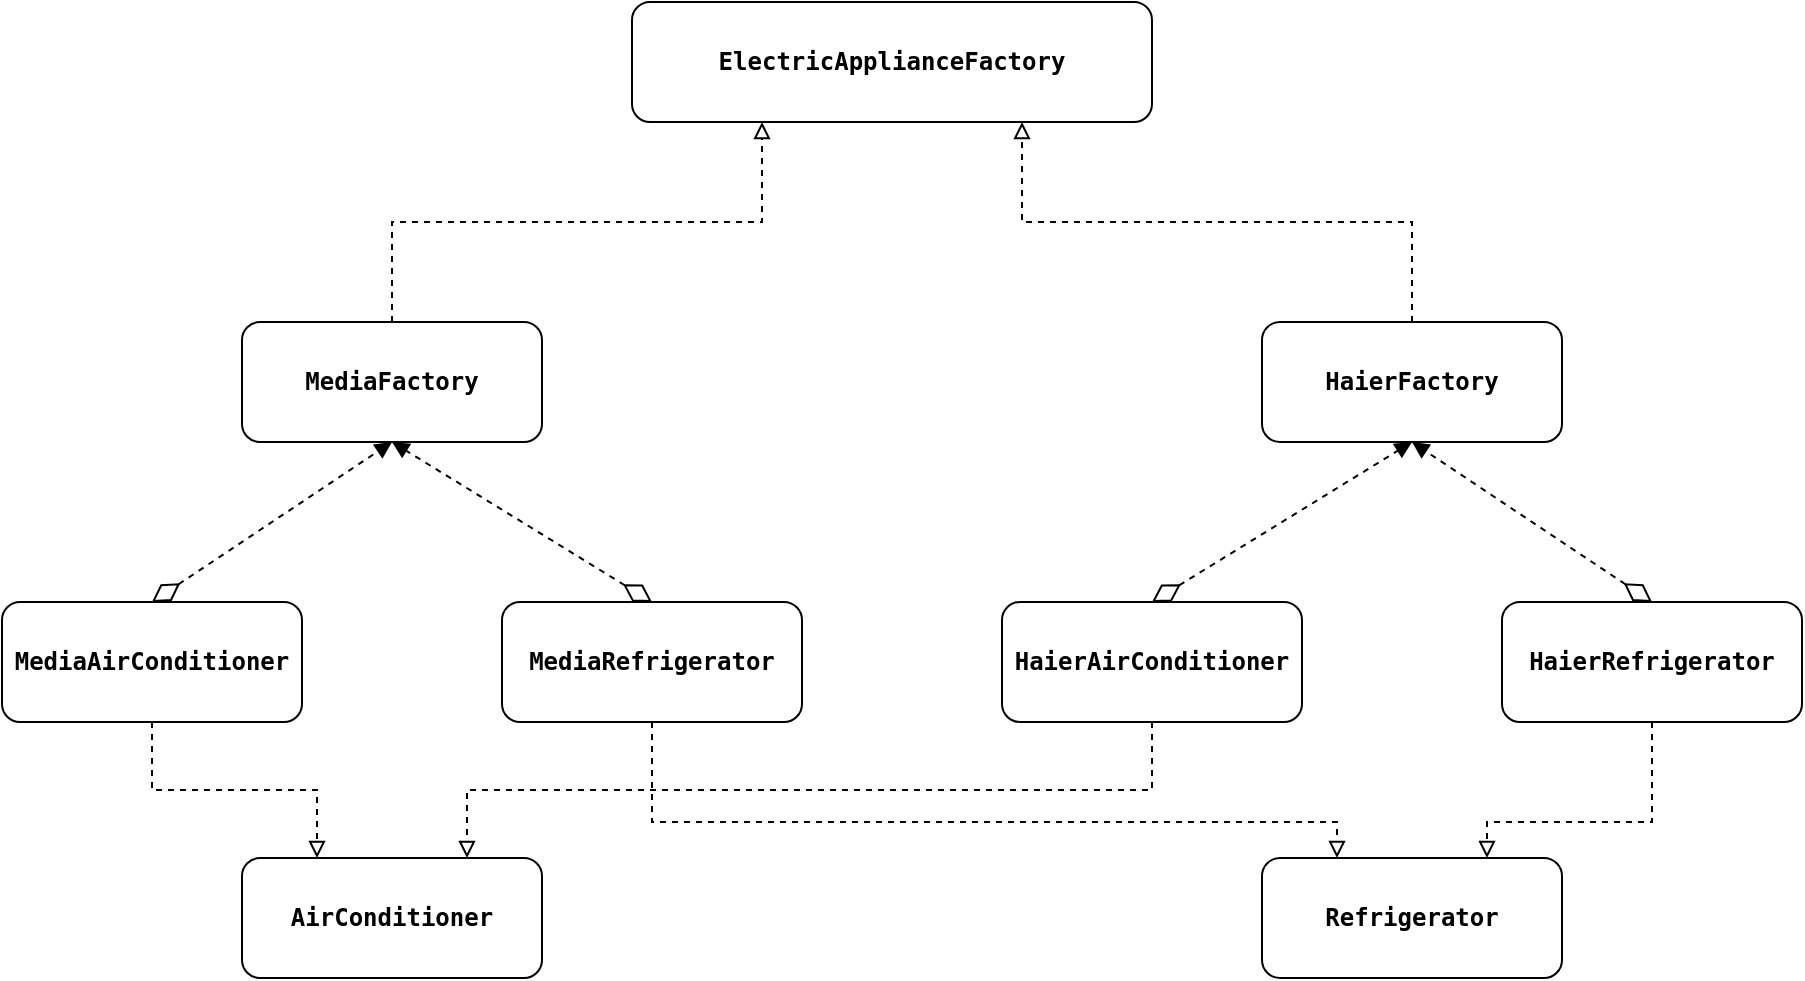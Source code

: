 <mxfile version="10.6.8" type="device"><diagram id="orb_ugMa_4f4IKJoFfW7" name="第 1 页"><mxGraphModel dx="2943" dy="1616" grid="1" gridSize="10" guides="1" tooltips="1" connect="1" arrows="1" fold="1" page="1" pageScale="1" pageWidth="827" pageHeight="1169" math="0" shadow="0"><root><mxCell id="0"/><mxCell id="1" parent="0"/><mxCell id="hGGmhRuljw0-TQCIjDN6-69" style="edgeStyle=orthogonalEdgeStyle;rounded=0;orthogonalLoop=1;jettySize=auto;html=1;exitX=0.5;exitY=0;exitDx=0;exitDy=0;dashed=1;endArrow=block;endFill=0;entryX=0.25;entryY=1;entryDx=0;entryDy=0;" parent="1" source="hGGmhRuljw0-TQCIjDN6-27" target="hGGmhRuljw0-TQCIjDN6-28" edge="1"><mxGeometry relative="1" as="geometry"/></mxCell><mxCell id="hGGmhRuljw0-TQCIjDN6-27" value="&lt;pre&gt;MediaFactory&lt;/pre&gt;" style="rounded=1;whiteSpace=wrap;html=1;fontStyle=1" parent="1" vertex="1"><mxGeometry x="-30" y="620" width="150" height="60" as="geometry"/></mxCell><mxCell id="hGGmhRuljw0-TQCIjDN6-28" value="&lt;pre&gt;ElectricApplianceFactory&lt;/pre&gt;" style="rounded=1;whiteSpace=wrap;html=1;fontStyle=1" parent="1" vertex="1"><mxGeometry x="165" y="460" width="260" height="60" as="geometry"/></mxCell><mxCell id="hGGmhRuljw0-TQCIjDN6-29" value="&lt;pre&gt;AirConditioner&lt;/pre&gt;" style="rounded=1;whiteSpace=wrap;html=1;fontStyle=1" parent="1" vertex="1"><mxGeometry x="-30" y="888" width="150" height="60" as="geometry"/></mxCell><mxCell id="hGGmhRuljw0-TQCIjDN6-30" value="&lt;pre&gt;Refrigerator&lt;/pre&gt;" style="rounded=1;whiteSpace=wrap;html=1;fontStyle=1" parent="1" vertex="1"><mxGeometry x="480" y="888" width="150" height="60" as="geometry"/></mxCell><mxCell id="hGGmhRuljw0-TQCIjDN6-70" style="edgeStyle=orthogonalEdgeStyle;rounded=0;orthogonalLoop=1;jettySize=auto;html=1;exitX=0.5;exitY=0;exitDx=0;exitDy=0;dashed=1;endArrow=block;endFill=0;entryX=0.75;entryY=1;entryDx=0;entryDy=0;" parent="1" source="hGGmhRuljw0-TQCIjDN6-31" target="hGGmhRuljw0-TQCIjDN6-28" edge="1"><mxGeometry relative="1" as="geometry"/></mxCell><mxCell id="hGGmhRuljw0-TQCIjDN6-31" value="&lt;pre&gt;HaierFactory&lt;/pre&gt;" style="rounded=1;whiteSpace=wrap;html=1;fontStyle=1" parent="1" vertex="1"><mxGeometry x="480" y="620" width="150" height="60" as="geometry"/></mxCell><mxCell id="hGGmhRuljw0-TQCIjDN6-73" style="edgeStyle=orthogonalEdgeStyle;rounded=0;orthogonalLoop=1;jettySize=auto;html=1;exitX=0.5;exitY=1;exitDx=0;exitDy=0;entryX=0.25;entryY=0;entryDx=0;entryDy=0;dashed=1;endArrow=block;endFill=0;" parent="1" source="hGGmhRuljw0-TQCIjDN6-34" target="hGGmhRuljw0-TQCIjDN6-30" edge="1"><mxGeometry relative="1" as="geometry"><Array as="points"><mxPoint x="175" y="870"/><mxPoint x="518" y="870"/></Array></mxGeometry></mxCell><mxCell id="hGGmhRuljw0-TQCIjDN6-34" value="&lt;pre&gt;MediaRefrigerator&lt;/pre&gt;" style="rounded=1;whiteSpace=wrap;html=1;flipH=1;flipV=1;direction=east;aspect=fixed;fontStyle=1" parent="1" vertex="1"><mxGeometry x="100" y="760" width="150" height="60" as="geometry"/></mxCell><mxCell id="hGGmhRuljw0-TQCIjDN6-71" style="edgeStyle=orthogonalEdgeStyle;rounded=0;orthogonalLoop=1;jettySize=auto;html=1;exitX=0.5;exitY=1;exitDx=0;exitDy=0;entryX=0.75;entryY=0;entryDx=0;entryDy=0;dashed=1;endArrow=block;endFill=0;" parent="1" source="hGGmhRuljw0-TQCIjDN6-36" target="hGGmhRuljw0-TQCIjDN6-30" edge="1"><mxGeometry relative="1" as="geometry"><Array as="points"><mxPoint x="675" y="870"/><mxPoint x="593" y="870"/></Array></mxGeometry></mxCell><mxCell id="hGGmhRuljw0-TQCIjDN6-36" value="&lt;pre&gt;HaierRefrigerator&lt;/pre&gt;" style="rounded=1;whiteSpace=wrap;html=1;flipH=1;flipV=1;direction=east;aspect=fixed;fontStyle=1" parent="1" vertex="1"><mxGeometry x="600" y="760" width="150" height="60" as="geometry"/></mxCell><mxCell id="hGGmhRuljw0-TQCIjDN6-62" style="edgeStyle=orthogonalEdgeStyle;rounded=0;orthogonalLoop=1;jettySize=auto;html=1;exitX=0.5;exitY=1;exitDx=0;exitDy=0;dashed=1;endArrow=block;endFill=0;entryX=0.25;entryY=0;entryDx=0;entryDy=0;" parent="1" source="hGGmhRuljw0-TQCIjDN6-37" target="hGGmhRuljw0-TQCIjDN6-29" edge="1"><mxGeometry relative="1" as="geometry"/></mxCell><mxCell id="hGGmhRuljw0-TQCIjDN6-37" value="&lt;pre&gt;MediaAirConditioner&lt;/pre&gt;" style="rounded=1;whiteSpace=wrap;html=1;flipH=1;flipV=1;aspect=fixed;fontStyle=1" parent="1" vertex="1"><mxGeometry x="-150" y="760" width="150" height="60" as="geometry"/></mxCell><mxCell id="hGGmhRuljw0-TQCIjDN6-61" style="edgeStyle=orthogonalEdgeStyle;rounded=0;orthogonalLoop=1;jettySize=auto;html=1;exitX=0.5;exitY=1;exitDx=0;exitDy=0;entryX=0.75;entryY=0;entryDx=0;entryDy=0;dashed=1;endArrow=block;endFill=0;" parent="1" source="hGGmhRuljw0-TQCIjDN6-40" target="hGGmhRuljw0-TQCIjDN6-29" edge="1"><mxGeometry relative="1" as="geometry"/></mxCell><mxCell id="hGGmhRuljw0-TQCIjDN6-40" value="&lt;pre&gt;HaierAirConditioner&lt;/pre&gt;" style="rounded=1;whiteSpace=wrap;html=1;flipH=1;flipV=1;direction=east;aspect=fixed;fontStyle=1" parent="1" vertex="1"><mxGeometry x="350" y="760" width="150" height="60" as="geometry"/></mxCell><mxCell id="hGGmhRuljw0-TQCIjDN6-65" value="" style="startArrow=diamondThin;startFill=0;startSize=14;endArrow=block;endFill=1;endSize=6;html=1;dashed=1;entryX=0.5;entryY=1;entryDx=0;entryDy=0;exitX=0.5;exitY=0;exitDx=0;exitDy=0;" parent="1" source="hGGmhRuljw0-TQCIjDN6-37" target="hGGmhRuljw0-TQCIjDN6-27" edge="1"><mxGeometry width="100" relative="1" as="geometry"><mxPoint x="-160" y="660" as="sourcePoint"/><mxPoint x="-60" y="660" as="targetPoint"/></mxGeometry></mxCell><mxCell id="hGGmhRuljw0-TQCIjDN6-66" value="" style="startArrow=diamondThin;startFill=0;startSize=14;endArrow=block;endFill=1;endSize=6;html=1;dashed=1;entryX=0.5;entryY=1;entryDx=0;entryDy=0;exitX=0.5;exitY=0;exitDx=0;exitDy=0;" parent="1" source="hGGmhRuljw0-TQCIjDN6-34" target="hGGmhRuljw0-TQCIjDN6-27" edge="1"><mxGeometry width="100" relative="1" as="geometry"><mxPoint x="-65" y="770" as="sourcePoint"/><mxPoint x="55" y="690" as="targetPoint"/></mxGeometry></mxCell><mxCell id="hGGmhRuljw0-TQCIjDN6-67" value="" style="startArrow=diamondThin;startFill=0;startSize=14;endArrow=block;endFill=1;endSize=6;html=1;dashed=1;entryX=0.5;entryY=1;entryDx=0;entryDy=0;exitX=0.5;exitY=0;exitDx=0;exitDy=0;" parent="1" source="hGGmhRuljw0-TQCIjDN6-36" target="hGGmhRuljw0-TQCIjDN6-31" edge="1"><mxGeometry width="100" relative="1" as="geometry"><mxPoint x="695" y="760" as="sourcePoint"/><mxPoint x="565" y="680" as="targetPoint"/></mxGeometry></mxCell><mxCell id="hGGmhRuljw0-TQCIjDN6-68" value="" style="startArrow=diamondThin;startFill=0;startSize=14;endArrow=block;endFill=1;endSize=6;html=1;dashed=1;entryX=0.5;entryY=1;entryDx=0;entryDy=0;exitX=0.5;exitY=0;exitDx=0;exitDy=0;" parent="1" source="hGGmhRuljw0-TQCIjDN6-40" target="hGGmhRuljw0-TQCIjDN6-31" edge="1"><mxGeometry width="100" relative="1" as="geometry"><mxPoint x="425" y="750" as="sourcePoint"/><mxPoint x="545" y="670" as="targetPoint"/></mxGeometry></mxCell></root></mxGraphModel></diagram></mxfile>